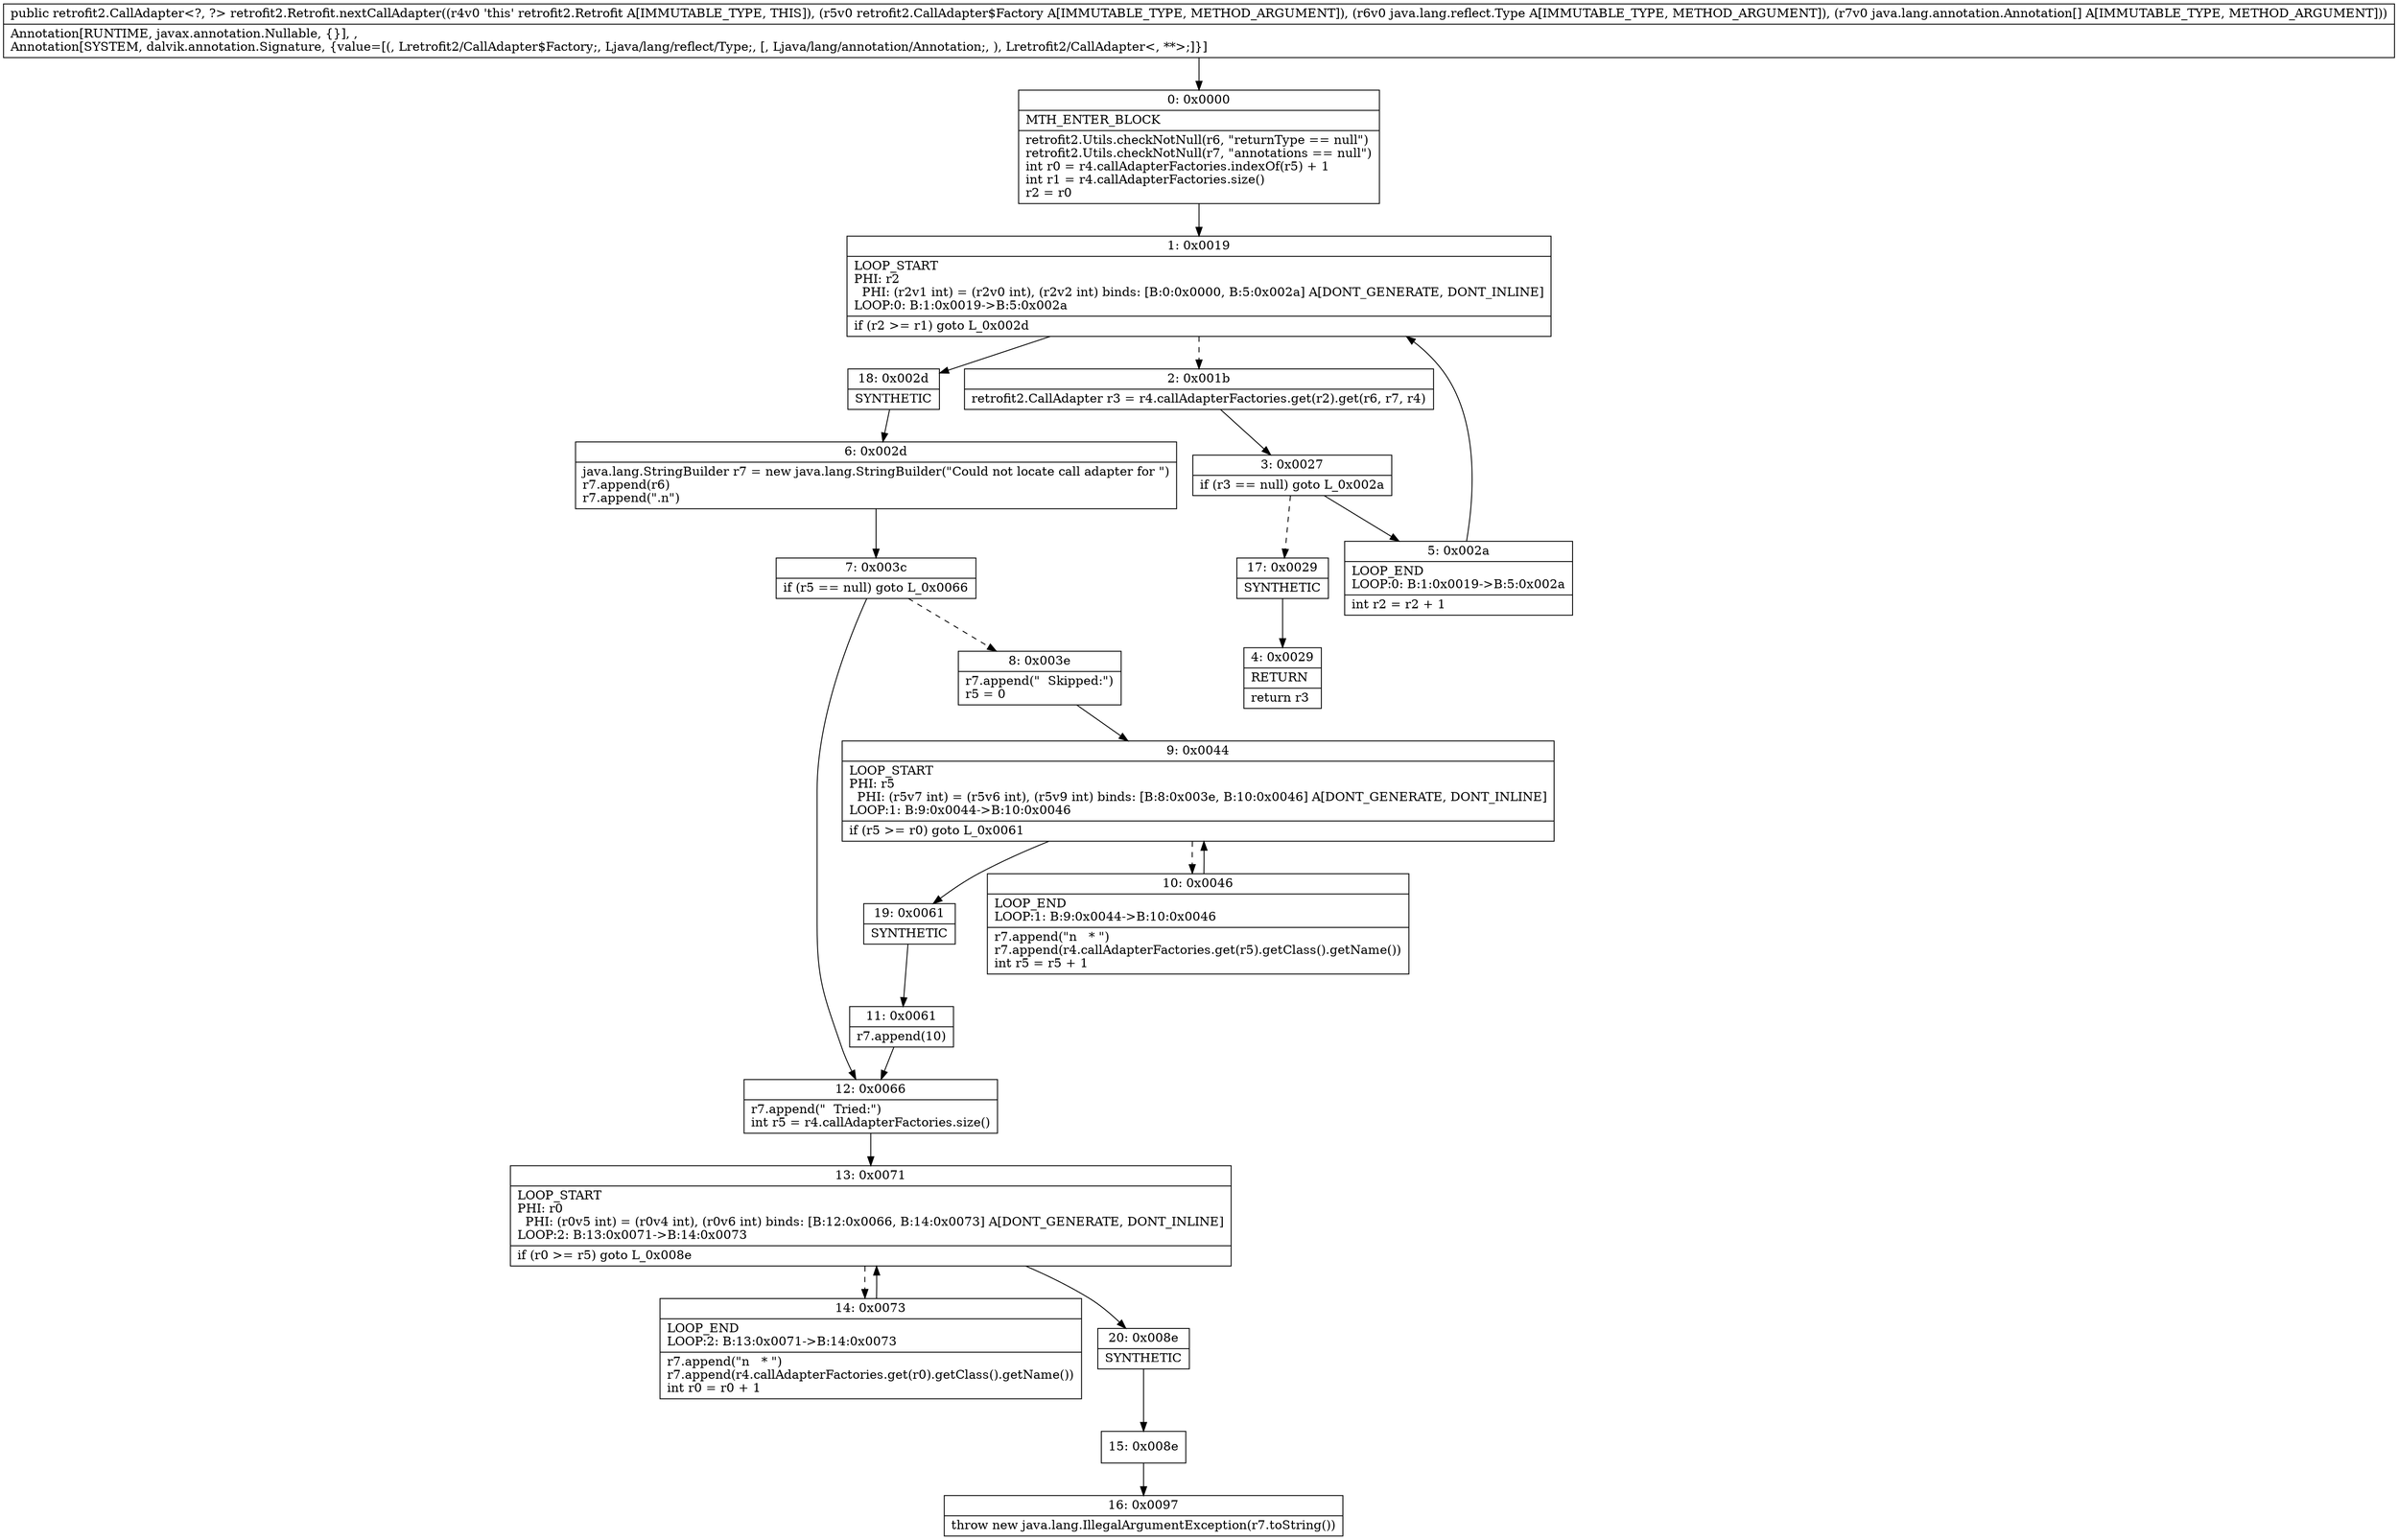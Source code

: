 digraph "CFG forretrofit2.Retrofit.nextCallAdapter(Lretrofit2\/CallAdapter$Factory;Ljava\/lang\/reflect\/Type;[Ljava\/lang\/annotation\/Annotation;)Lretrofit2\/CallAdapter;" {
Node_0 [shape=record,label="{0\:\ 0x0000|MTH_ENTER_BLOCK\l|retrofit2.Utils.checkNotNull(r6, \"returnType == null\")\lretrofit2.Utils.checkNotNull(r7, \"annotations == null\")\lint r0 = r4.callAdapterFactories.indexOf(r5) + 1\lint r1 = r4.callAdapterFactories.size()\lr2 = r0\l}"];
Node_1 [shape=record,label="{1\:\ 0x0019|LOOP_START\lPHI: r2 \l  PHI: (r2v1 int) = (r2v0 int), (r2v2 int) binds: [B:0:0x0000, B:5:0x002a] A[DONT_GENERATE, DONT_INLINE]\lLOOP:0: B:1:0x0019\-\>B:5:0x002a\l|if (r2 \>= r1) goto L_0x002d\l}"];
Node_2 [shape=record,label="{2\:\ 0x001b|retrofit2.CallAdapter r3 = r4.callAdapterFactories.get(r2).get(r6, r7, r4)\l}"];
Node_3 [shape=record,label="{3\:\ 0x0027|if (r3 == null) goto L_0x002a\l}"];
Node_4 [shape=record,label="{4\:\ 0x0029|RETURN\l|return r3\l}"];
Node_5 [shape=record,label="{5\:\ 0x002a|LOOP_END\lLOOP:0: B:1:0x0019\-\>B:5:0x002a\l|int r2 = r2 + 1\l}"];
Node_6 [shape=record,label="{6\:\ 0x002d|java.lang.StringBuilder r7 = new java.lang.StringBuilder(\"Could not locate call adapter for \")\lr7.append(r6)\lr7.append(\".n\")\l}"];
Node_7 [shape=record,label="{7\:\ 0x003c|if (r5 == null) goto L_0x0066\l}"];
Node_8 [shape=record,label="{8\:\ 0x003e|r7.append(\"  Skipped:\")\lr5 = 0\l}"];
Node_9 [shape=record,label="{9\:\ 0x0044|LOOP_START\lPHI: r5 \l  PHI: (r5v7 int) = (r5v6 int), (r5v9 int) binds: [B:8:0x003e, B:10:0x0046] A[DONT_GENERATE, DONT_INLINE]\lLOOP:1: B:9:0x0044\-\>B:10:0x0046\l|if (r5 \>= r0) goto L_0x0061\l}"];
Node_10 [shape=record,label="{10\:\ 0x0046|LOOP_END\lLOOP:1: B:9:0x0044\-\>B:10:0x0046\l|r7.append(\"n   * \")\lr7.append(r4.callAdapterFactories.get(r5).getClass().getName())\lint r5 = r5 + 1\l}"];
Node_11 [shape=record,label="{11\:\ 0x0061|r7.append(10)\l}"];
Node_12 [shape=record,label="{12\:\ 0x0066|r7.append(\"  Tried:\")\lint r5 = r4.callAdapterFactories.size()\l}"];
Node_13 [shape=record,label="{13\:\ 0x0071|LOOP_START\lPHI: r0 \l  PHI: (r0v5 int) = (r0v4 int), (r0v6 int) binds: [B:12:0x0066, B:14:0x0073] A[DONT_GENERATE, DONT_INLINE]\lLOOP:2: B:13:0x0071\-\>B:14:0x0073\l|if (r0 \>= r5) goto L_0x008e\l}"];
Node_14 [shape=record,label="{14\:\ 0x0073|LOOP_END\lLOOP:2: B:13:0x0071\-\>B:14:0x0073\l|r7.append(\"n   * \")\lr7.append(r4.callAdapterFactories.get(r0).getClass().getName())\lint r0 = r0 + 1\l}"];
Node_15 [shape=record,label="{15\:\ 0x008e}"];
Node_16 [shape=record,label="{16\:\ 0x0097|throw new java.lang.IllegalArgumentException(r7.toString())\l}"];
Node_17 [shape=record,label="{17\:\ 0x0029|SYNTHETIC\l}"];
Node_18 [shape=record,label="{18\:\ 0x002d|SYNTHETIC\l}"];
Node_19 [shape=record,label="{19\:\ 0x0061|SYNTHETIC\l}"];
Node_20 [shape=record,label="{20\:\ 0x008e|SYNTHETIC\l}"];
MethodNode[shape=record,label="{public retrofit2.CallAdapter\<?, ?\> retrofit2.Retrofit.nextCallAdapter((r4v0 'this' retrofit2.Retrofit A[IMMUTABLE_TYPE, THIS]), (r5v0 retrofit2.CallAdapter$Factory A[IMMUTABLE_TYPE, METHOD_ARGUMENT]), (r6v0 java.lang.reflect.Type A[IMMUTABLE_TYPE, METHOD_ARGUMENT]), (r7v0 java.lang.annotation.Annotation[] A[IMMUTABLE_TYPE, METHOD_ARGUMENT]))  | Annotation[RUNTIME, javax.annotation.Nullable, \{\}], , \lAnnotation[SYSTEM, dalvik.annotation.Signature, \{value=[(, Lretrofit2\/CallAdapter$Factory;, Ljava\/lang\/reflect\/Type;, [, Ljava\/lang\/annotation\/Annotation;, ), Lretrofit2\/CallAdapter\<, **\>;]\}]\l}"];
MethodNode -> Node_0;
Node_0 -> Node_1;
Node_1 -> Node_2[style=dashed];
Node_1 -> Node_18;
Node_2 -> Node_3;
Node_3 -> Node_5;
Node_3 -> Node_17[style=dashed];
Node_5 -> Node_1;
Node_6 -> Node_7;
Node_7 -> Node_8[style=dashed];
Node_7 -> Node_12;
Node_8 -> Node_9;
Node_9 -> Node_10[style=dashed];
Node_9 -> Node_19;
Node_10 -> Node_9;
Node_11 -> Node_12;
Node_12 -> Node_13;
Node_13 -> Node_14[style=dashed];
Node_13 -> Node_20;
Node_14 -> Node_13;
Node_15 -> Node_16;
Node_17 -> Node_4;
Node_18 -> Node_6;
Node_19 -> Node_11;
Node_20 -> Node_15;
}

